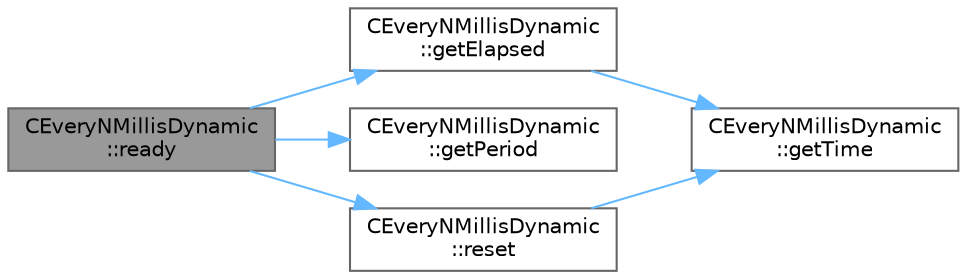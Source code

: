 digraph "CEveryNMillisDynamic::ready"
{
 // LATEX_PDF_SIZE
  bgcolor="transparent";
  edge [fontname=Helvetica,fontsize=10,labelfontname=Helvetica,labelfontsize=10];
  node [fontname=Helvetica,fontsize=10,shape=box,height=0.2,width=0.4];
  rankdir="LR";
  Node1 [id="Node000001",label="CEveryNMillisDynamic\l::ready",height=0.2,width=0.4,color="gray40", fillcolor="grey60", style="filled", fontcolor="black",tooltip=" "];
  Node1 -> Node2 [id="edge1_Node000001_Node000002",color="steelblue1",style="solid",tooltip=" "];
  Node2 [id="Node000002",label="CEveryNMillisDynamic\l::getElapsed",height=0.2,width=0.4,color="grey40", fillcolor="white", style="filled",URL="$d5/df2/group___timekeeping.html#a753e6ba28827b47e9af63aca9a5b96d2",tooltip=" "];
  Node2 -> Node3 [id="edge2_Node000002_Node000003",color="steelblue1",style="solid",tooltip=" "];
  Node3 [id="Node000003",label="CEveryNMillisDynamic\l::getTime",height=0.2,width=0.4,color="grey40", fillcolor="white", style="filled",URL="$d5/df2/group___timekeeping.html#a4ee4031470f463a55b4160450aa58ae5",tooltip=" "];
  Node1 -> Node4 [id="edge3_Node000001_Node000004",color="steelblue1",style="solid",tooltip=" "];
  Node4 [id="Node000004",label="CEveryNMillisDynamic\l::getPeriod",height=0.2,width=0.4,color="grey40", fillcolor="white", style="filled",URL="$d5/df2/group___timekeeping.html#a3536277379733328861bd8319f2292ba",tooltip=" "];
  Node1 -> Node5 [id="edge4_Node000001_Node000005",color="steelblue1",style="solid",tooltip=" "];
  Node5 [id="Node000005",label="CEveryNMillisDynamic\l::reset",height=0.2,width=0.4,color="grey40", fillcolor="white", style="filled",URL="$d5/df2/group___timekeeping.html#a993759a29aef7b9356f2861e6cb4faeb",tooltip=" "];
  Node5 -> Node3 [id="edge5_Node000005_Node000003",color="steelblue1",style="solid",tooltip=" "];
}
